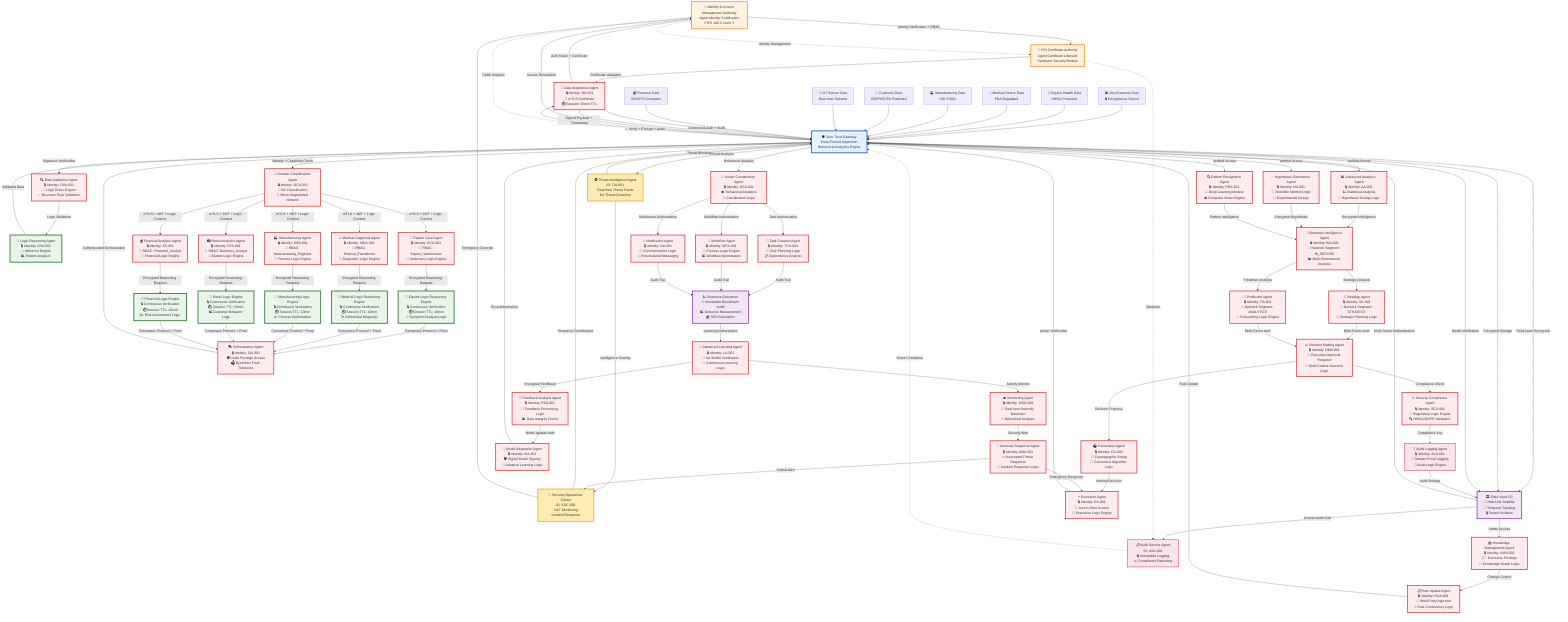 graph TD
    %% ZERO TRUST AI AGENT ARCHITECTURE - TRUE ZERO TRUST
    %% Every agent must authenticate every interaction
    %% No implicit trust between any components
    
    %% Identity & Access Management Layer
    IAM["🔐 Identity & Access Management Authority<br/>Agent Identity Certification<br/>FIPS 140-2 Level 3"]
    PKI["🔑 PKI Certificate Authority<br/>Agent Certificate Lifecycle<br/>Hardware Security Module"]
    ZTG["🛡️ Zero Trust Gateway<br/>Deep Packet Inspection<br/>Behavioral Analytics Engine"]
    
    %% Threat Intelligence & Security Operations
    ThreatIntel["🕵️ Threat Intelligence Agent<br/>ID: TIA-001<br/>Real-time Threat Feeds<br/>ML Threat Detection"]
    SOC["🚨 Security Operations Center<br/>ID: SOC-001<br/>24/7 Monitoring<br/>Incident Response"]
    
    %% Data Ingestion with Zero Trust Verification
    A["📊 Any Business Data<br/>🔒 Encrypted at Source"] --> ZTG
    ZTG --> |"✓ Verify + Encrypt + Audit"| DA["🤖 Data Acquisition Agent<br/>🔒 Identity: DA-001<br/>🎫 mTLS Certificate<br/>⏱️ Session: 15min TTL"]
    
    %% Agent Identity Verification Loop
    DA --> |"Auth Token + Certificate"| IAM
    IAM --> |"Identity Verification + RBAC"| PKI
    PKI --> |"Certificate Validation"| DA
    
    %% Multiple Data Sources - All Zero Trust
    I["🐎 Equine Health Data<br/>HIPAA Protected"] --> ZTG
    J["🏥 Medical Device Data<br/>FDA Regulated"] --> ZTG  
    K["🏭 Manufacturing Data<br/>ISO 27001"] --> ZTG
    L["👥 Customer Data<br/>GDPR/CCPA Protected"] --> ZTG
    M["📡 IoT Sensor Data<br/>Real-time Streams"] --> ZTG
    N["💰 Financial Data<br/>SOX/PCI Compliant"] --> ZTG
    
    %% Secure Knowledge Vault with Data Vault 2.0
    DA --> |"Continuous Auth + Audit"| ZTG
    ZTG --> |"Field-Level Encryption"| DV["🏛️ Data Vault 2.0<br/>🔐 Hub-Link-Satellite<br/>📝 Temporal Tracking<br/>🔒 Tenant Isolation"]
    DV --> |"Access Audit Trail"| AuditSvc["📋 Audit Service Agent<br/>ID: ASA-001<br/>🔒 Immutable Logging<br/>⚖️ Compliance Reporting"]
    
    %% Data Validation with Logic Reasoning
    DA --> |"Signed Payload + Timestamp"| ZTG
    ZTG --> |"Signature Verification"| DVA["🔍 Data Validation Agent<br/>🔒 Identity: DVA-001<br/>🧠 Logic Rules Engine<br/>✅ Business Rule Validation"]
    DVA --> |"Logic Validation"| LRA["🤔 Logic Reasoning Agent<br/>🔒 Identity: LRA-001<br/>🧮 Inference Engine<br/>📊 Pattern Analysis"]
    LRA --> |"Validated Data"| ZTG
    ZTG --> |"Encrypted Storage"| DV
    
    %% Domain Classification with AI Logic
    DV --> |"Multi-Factor Authentication"| ZTG
    ZTG --> |"Identity + Capability Check"| DCA["🎯 Domain Classification Agent<br/>🔒 Identity: DCA-001<br/>🧠 ML Classification<br/>🏰 Micro-Segmented Network"]
    
    %% Specialized Domain Agents with Logic Reasoning
    DCA --> |"mTLS + JWT + Logic Context"| ECA["🐎 Equine Care Agent<br/>🔒 Identity: ECA-001<br/>🔐 RBAC: Equine_Veterinarian<br/>🧠 Veterinary Logic Engine"]
    DCA --> |"mTLS + JWT + Logic Context"| MDA["🏥 Medical Diagnosis Agent<br/>🔒 Identity: MDA-001<br/>🔐 RBAC: Medical_Practitioner<br/>🧠 Diagnostic Logic Engine"]
    DCA --> |"mTLS + JWT + Logic Context"| MFA["🏭 Manufacturing Agent<br/>🔒 Identity: MFA-001<br/>🔐 RBAC: Manufacturing_Engineer<br/>🧠 Process Logic Engine"]
    DCA --> |"mTLS + JWT + Logic Context"| RTA["🛍️ Retail Analytics Agent<br/>🔒 Identity: RTA-001<br/>🔐 RBAC: Business_Analyst<br/>🧠 Market Logic Engine"]
    DCA --> |"mTLS + JWT + Logic Context"| FA["💰 Financial Analysis Agent<br/>🔒 Identity: FA-001<br/>🔐 RBAC: Financial_Analyst<br/>🧠 Financial Logic Engine"]
    
    %% Advanced Logic Reasoning Engines
    ECA --> |"Encrypted Reasoning Request"| ELR["🧠 Equine Logic Reasoning Engine<br/>🔒 Continuous Verification<br/>⏱️ Session TTL: 10min<br/>🔬 Symptom Analysis Logic"]
    MDA --> |"Encrypted Reasoning Request"| MLR["🧠 Medical Logic Reasoning Engine<br/>🔒 Continuous Verification<br/>⏱️ Session TTL: 10min<br/>🩺 Differential Diagnosis"]
    MFA --> |"Encrypted Reasoning Request"| MFLR["🧠 Manufacturing Logic Engine<br/>🔒 Continuous Verification<br/>⏱️ Session TTL: 10min<br/>⚙️ Process Optimization"]
    RTA --> |"Encrypted Reasoning Request"| RLR["🧠 Retail Logic Engine<br/>🔒 Continuous Verification<br/>⏱️ Session TTL: 10min<br/>📊 Customer Behavior Logic"]
    FA --> |"Encrypted Reasoning Request"| FLR["🧠 Financial Logic Engine<br/>🔒 Continuous Verification<br/>⏱️ Session TTL: 10min<br/>📈 Risk Assessment Logic"]
    
    %% Multi-Agent Orchestration with Consensus Logic
    ELR --> |"Consensus Protocol + Proof"| OA["🎭 Orchestration Agent<br/>🔒 Identity: OA-001<br/>🛡️ Least Privilege Access<br/>🗳️ Byzantine Fault Tolerance"]
    MLR --> |"Consensus Protocol + Proof"| OA
    MFLR --> |"Consensus Protocol + Proof"| OA
    RLR --> |"Consensus Protocol + Proof"| OA
    FLR --> |"Consensus Protocol + Proof"| OA
    
    %% Pattern Recognition with Advanced AI
    OA --> |"Authenticated Orchestration"| ZTG
    ZTG --> |"Verified Access"| PRA["🔍 Pattern Recognition Agent<br/>🔒 Identity: PRA-001<br/>🧠 Deep Learning Models<br/>👁️ Computer Vision Engine"]
    ZTG --> |"Verified Access"| AA["📊 Advanced Analytics Agent<br/>🔒 Identity: AA-001<br/>📈 Statistical Analysis<br/>🔬 Hypothesis Testing Logic"]
    ZTG --> |"Verified Access"| HA["💡 Hypothesis Generation Agent<br/>🔒 Identity: HA-001<br/>🧪 Scientific Method Logic<br/>🔬 Experimental Design"]
    
    %% Business Intelligence with Logic Integration
    AA --> |"Encrypted Intelligence"| BIA["🧠 Business Intelligence Agent<br/>🔒 Identity: BIA-001<br/>🏰 Network Segment: BI_SECURE<br/>📊 Multi-Dimensional Analysis"]
    HA --> |"Encrypted Hypothesis"| BIA
    PRA --> |"Pattern Intelligence"| BIA
    
    %% Strategic Decision Making
    BIA --> |"Strategic Analysis"| SA["🎯 Strategy Agent<br/>🔒 Identity: SA-001<br/>🏰 Network Segment: STRATEGY<br/>🧠 Strategic Planning Logic"]
    BIA --> |"Predictive Analysis"| PA["🔮 Prediction Agent<br/>🔒 Identity: PA-001<br/>🏰 Network Segment: ANALYTICS<br/>🧠 Forecasting Logic Engine"]
    
    %% Multi-Factor Decision Authorization
    SA --> |"Multi-Factor Auth"| DMA["⚖️ Decision Making Agent<br/>🔒 Identity: DMA-001<br/>🔐 Executive Approval Required<br/>🧠 Multi-Criteria Decision Logic"]
    PA --> |"Multi-Factor Auth"| DMA
    
    %% Consensus and Verification
    DMA --> |"Decision Proposal"| CA["🗳️ Consensus Agent<br/>🔒 Identity: CA-001<br/>🔐 Cryptographic Voting<br/>🧠 Consensus Algorithm Logic"]
    CA --> |"Verified Decision"| EA["⚡ Execution Agent<br/>🔒 Identity: EA-001<br/>🔑 Just-in-Time Access<br/>🧠 Execution Logic Engine"]
    
    %% Action Coordination
    EA --> |"Action Verification"| ZTG
    ZTG --> |"Behavioral Analysis"| ACA["🎪 Action Coordination Agent<br/>🔒 Identity: ACA-001<br/>👁️ Behavioral Analytics<br/>🧠 Coordination Logic"]
    
    %% Specialized Action Agents
    ACA --> |"Task Authorization"| TCA["📝 Task Creation Agent<br/>🔒 Identity: TCA-001<br/>🧠 Task Planning Logic<br/>📋 Dependency Analysis"]
    ACA --> |"Workflow Authorization"| WFA["🔄 Workflow Agent<br/>🔒 Identity: WFA-001<br/>🧠 Process Logic Engine<br/>📊 Workflow Optimization"]
    ACA --> |"Notification Authorization"| NA["📢 Notification Agent<br/>🔒 Identity: NA-001<br/>🧠 Communication Logic<br/>🎯 Personalized Messaging"]
    
    %% Business Outcomes
    TCA --> |"Audit Trail"| BO["📈 Business Outcomes<br/>🔐 Immutable Blockchain Audit<br/>📊 Outcome Measurement<br/>💰 ROI Calculation"]
    WFA --> |"Audit Trail"| BO
    NA --> |"Audit Trail"| BO
    
    %% Advanced Learning
    BO --> |"Learning Authorization"| LA["🧠 Advanced Learning Agent<br/>🔒 Identity: LA-001<br/>🔬 ML Model Verification<br/>🧪 Continuous Learning Logic"]
    LA --> |"Encrypted Feedback"| FBA["🔄 Feedback Analysis Agent<br/>🔒 Identity: FBA-001<br/>🧠 Feedback Processing Logic<br/>📊 Data Integrity Check"]
    FBA --> |"Model Update Auth"| MA["🔧 Model Adaptation Agent<br/>🔒 Identity: MA-001<br/>🛡️ Digital Model Signing<br/>🧠 Adaptive Learning Logic"]
    
    %% Secure Model Deployment
    MA --> |"Re-authentication"| ZTG
    ZTG --> |"Model Verification"| DV
    
    %% Security Monitoring
    LA --> |"Activity Monitor"| MOA["👁️ Monitoring Agent<br/>🔒 Identity: MOA-001<br/>🚨 Real-time Anomaly Detection<br/>🧠 Behavioral Analysis"]
    MOA --> |"Security Alert"| AMA["🚨 Anomaly Response Agent<br/>🔒 Identity: AMA-001<br/>⚡ Automated Threat Response<br/>🧠 Incident Response Logic"]
    AMA --> |"Emergency Response"| EA
    
    %% Knowledge Management
    DV --> |"Admin Access"| KMA["📚 Knowledge Management Agent<br/>🔒 Identity: KMA-001<br/>👨‍💼 Executive Privilege<br/>🧠 Knowledge Graph Logic"]
    KMA --> |"Change Control"| RUA["📋 Rule Update Agent<br/>🔒 Identity: RUA-001<br/>✅ Multi-Party Approval<br/>🧠 Rule Consistency Logic"]
    RUA --> |"Rule Update"| ZTG
    
    %% Compliance Logic
    DMA --> |"Compliance Check"| SCA["⚖️ Security Compliance Agent<br/>🔒 Identity: SCA-001<br/>📜 Regulatory Logic Engine<br/>🔍 HIPAA/GDPR Validation"]
    SCA --> |"Compliance Log"| ALA["📜 Audit Logging Agent<br/>🔒 Identity: ALA-001<br/>🔐 Tamper-Proof Logging<br/>🧠 Audit Logic Engine"]
    ALA --> |"Audit Storage"| DV
    
    %% Zero Trust Network
    ZTG -.-> |"Traffic Analysis"| IAM
    IAM -.-> |"Identity Management"| PKI
    PKI -.-> |"Validation"| AuditSvc
    AuditSvc -.-> |"Event Correlation"| ZTG
    
    %% Threat Intelligence
    ZTG --> |"Threat Analysis"| ThreatIntel
    ThreatIntel --> |"Threat Blocking"| ZTG
    ThreatIntel --> |"Intelligence Sharing"| SOC
    SOC --> |"Response Coordination"| ZTG
    
    %% Emergency Response
    AMA --> |"Critical Alert"| SOC
    SOC --> |"Emergency Override"| IAM
    IAM --> |"Access Revocation"| ZTG
    
    %% Styling
    classDef zeroTrustAgent fill:#ffebee,stroke:#c62828,stroke-width:3px
    classDef logicEngine fill:#e8f5e8,stroke:#2e7d32,stroke-width:4px
    classDef securityGateway fill:#e3f2fd,stroke:#1565c0,stroke-width:4px
    classDef identityService fill:#fff3e0,stroke:#f57c00,stroke-width:3px
    classDef auditService fill:#fce4ec,stroke:#c2185b,stroke-width:2px
    classDef dataVault fill:#f3e5f5,stroke:#7b1fa2,stroke-width:3px
    classDef threatIntel fill:#ffecb3,stroke:#ff8f00,stroke-width:3px
    
    class DA,DVA,DCA,ECA,MDA,MFA,RTA,FA,OA,PRA,AA,HA,BIA,SA,PA,DMA,CA,EA,ACA,TCA,WFA,NA,LA,FBA,MA,MOA,KMA,RUA,SCA,ALA,AMA zeroTrustAgent
    class LRA,ELR,MLR,MFLR,RLR,FLR logicEngine
    class ZTG securityGateway
    class IAM,PKI identityService
    class AuditSvc,ALA auditService
    class DV,BO dataVault
    class ThreatIntel,SOC threatIntel